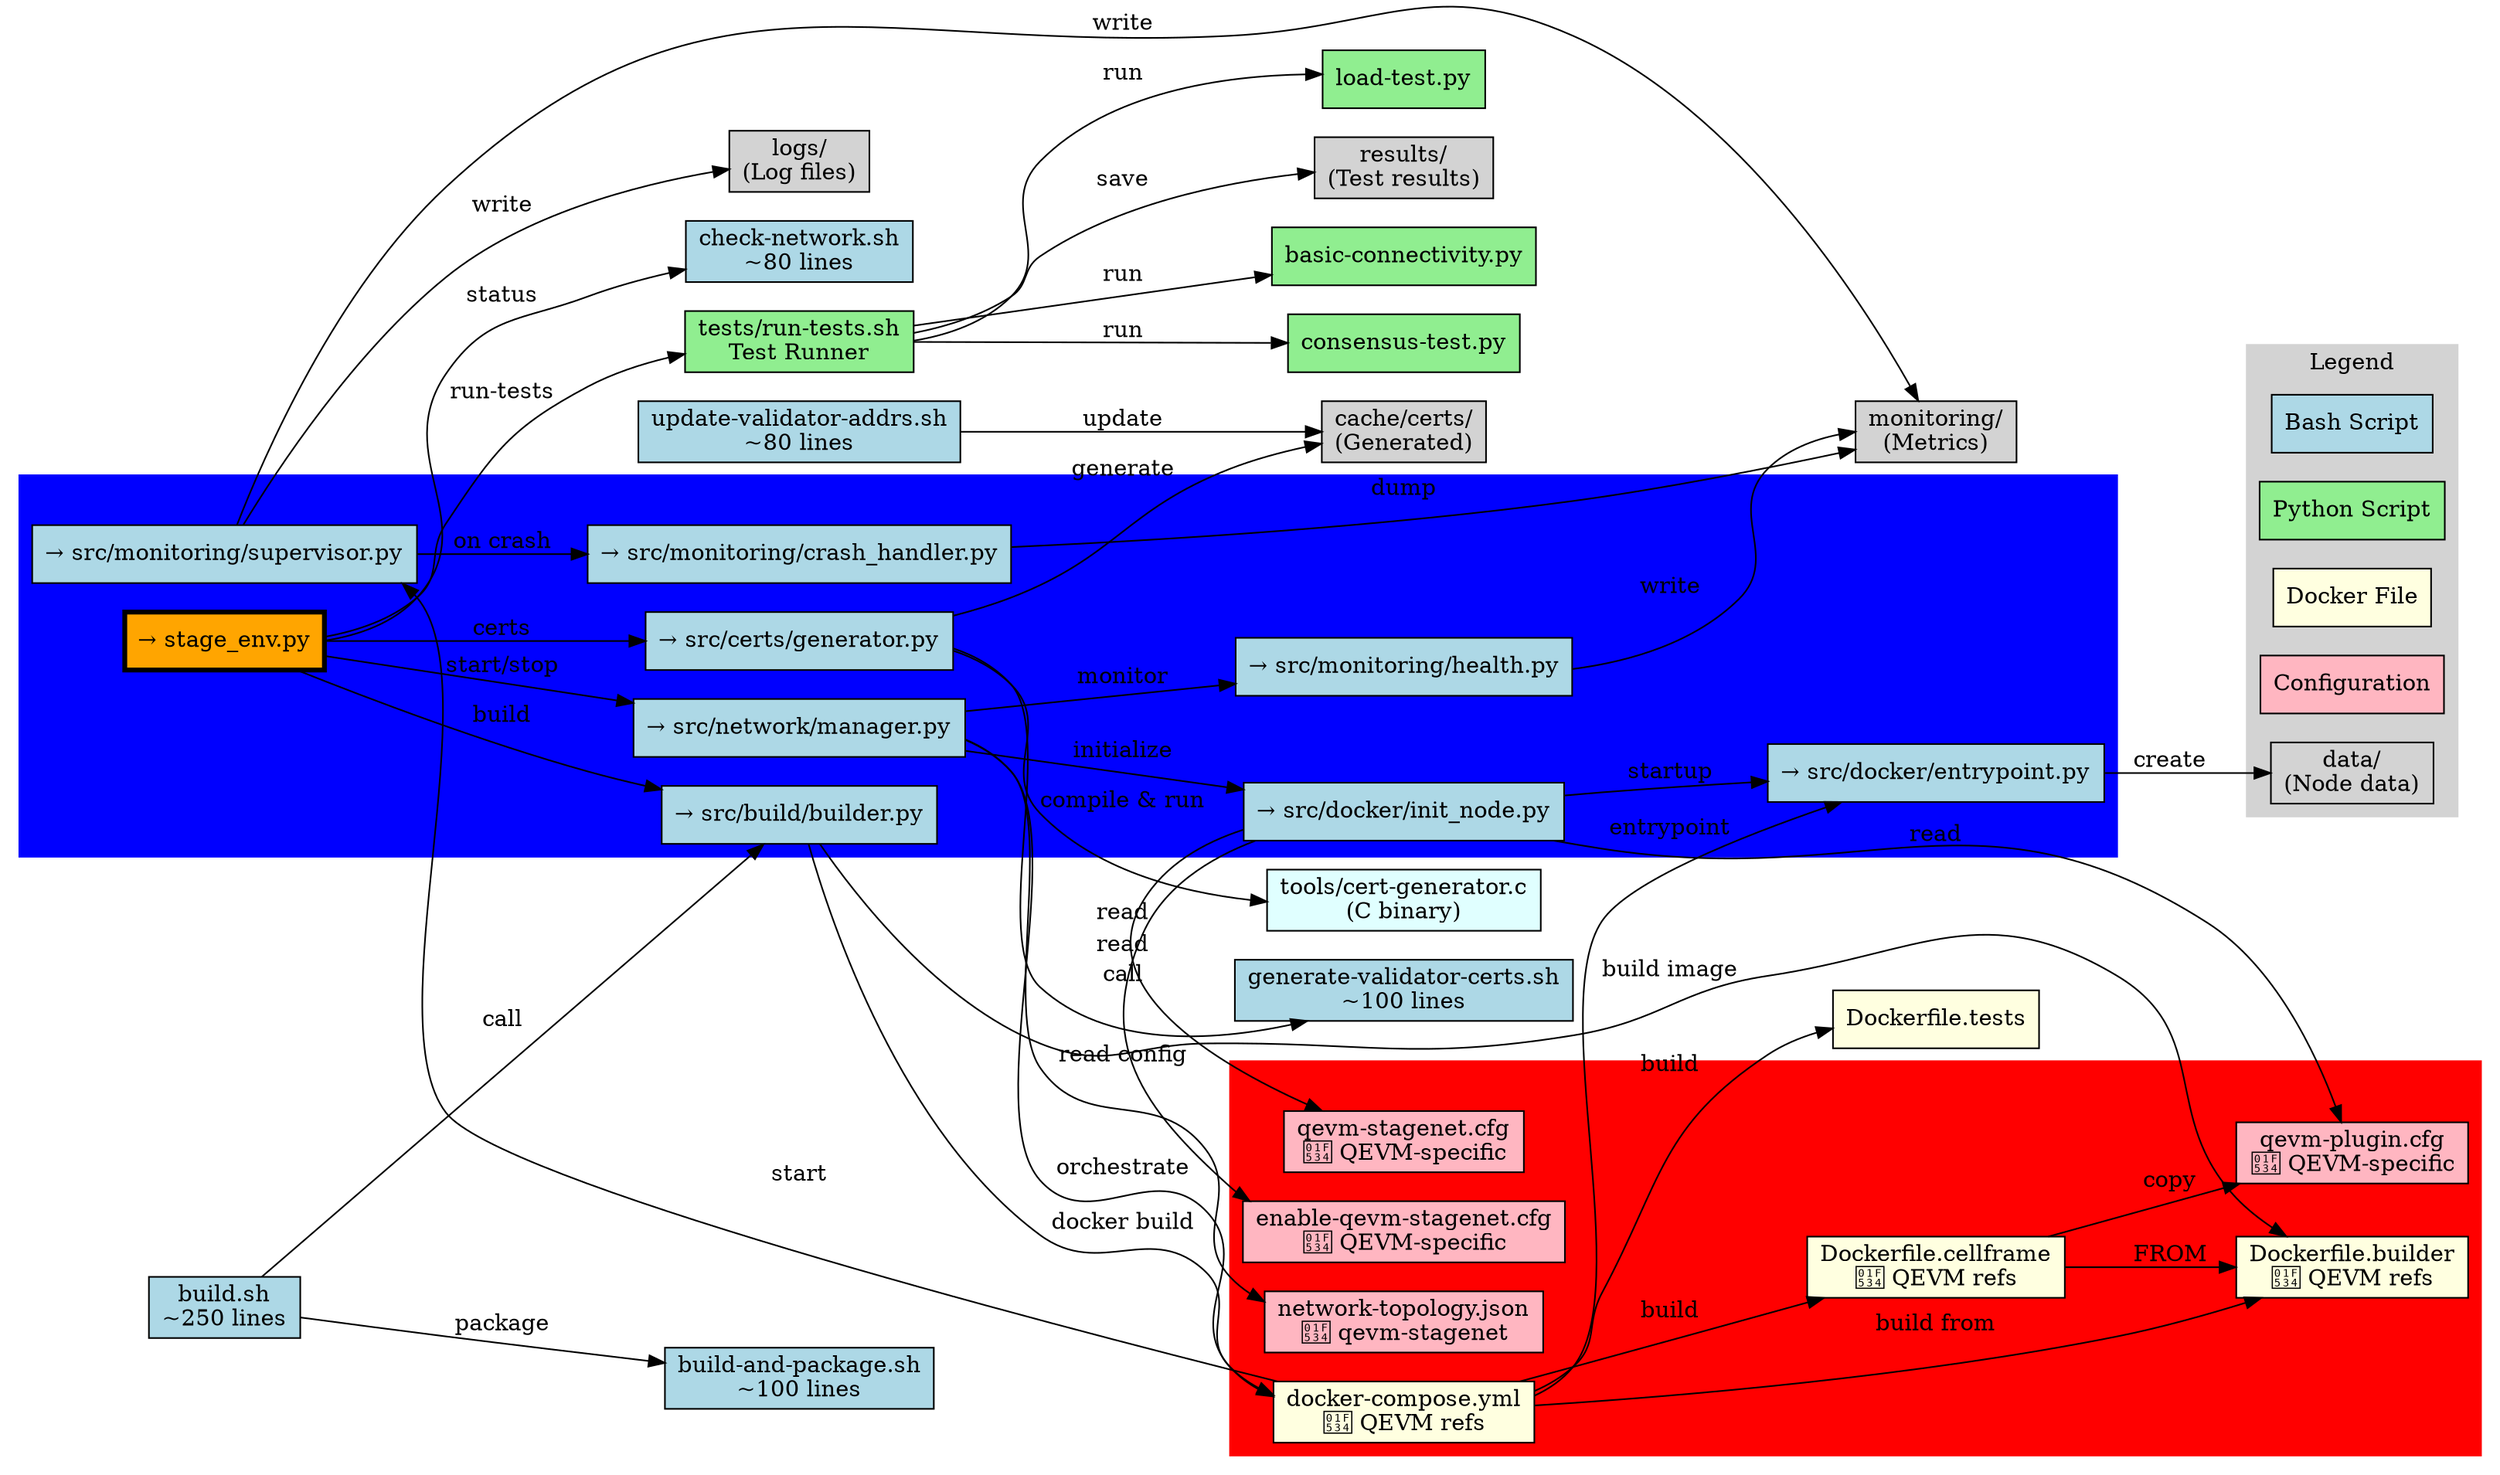 // Stage Environment Dependencies Graph
// Generated: 2025-10-19
// Purpose: Visualize current bash scripts and file dependencies

digraph stage_env_dependencies {
    rankdir=LR;
    node [shape=box, style=filled];
    
    // Color legend
    subgraph cluster_legend {
        label="Legend";
        style=filled;
        color=lightgrey;
        
        bash [fillcolor=lightblue, label="Bash Script"];
        python [fillcolor=lightgreen, label="Python Script"];
        docker [fillcolor=lightyellow, label="Docker File"];
        config [fillcolor=lightpink, label="Configuration"];
        data [fillcolor=lightgray, label="Data/Artifacts"];
    }
    
    // Main Entry Point
    e2e_ctl [fillcolor=orange, label="e2e_ctl.sh\n(Main Entry)\n~350 lines", penwidth=3];
    
    // Bash Scripts
    network_manager [fillcolor=lightblue, label="network-manager.sh\n~500 lines\n(Most Complex)"];
    build_manager [fillcolor=lightblue, label="build-manager.sh\n~300 lines"];
    init_node [fillcolor=lightblue, label="init-node.sh\n~200 lines"];
    node_supervisor [fillcolor=lightblue, label="node-supervisor.sh\n~200 lines"];
    crash_handler [fillcolor=lightblue, label="crash-handler.sh\n~150 lines"];
    health_check [fillcolor=lightblue, label="health-check.sh\n~100 lines"];
    docker_entrypoint [fillcolor=lightblue, label="docker-entrypoint.sh\n~100 lines"];
    update_validator [fillcolor=lightblue, label="update-validator-addrs.sh\n~80 lines"];
    generate_all_certs [fillcolor=lightblue, label="generate-all-certs.sh\n~150 lines"];
    generate_validator_certs [fillcolor=lightblue, label="generate-validator-certs.sh\n~100 lines"];
    build_sh [fillcolor=lightblue, label="build.sh\n~250 lines"];
    build_package [fillcolor=lightblue, label="build-and-package.sh\n~100 lines"];
    check_network [fillcolor=lightblue, label="check-network.sh\n~80 lines"];
    
    // Python Tests
    run_tests [fillcolor=lightgreen, label="tests/run-tests.sh\nTest Runner"];
    basic_connectivity [fillcolor=lightgreen, label="basic-connectivity.py"];
    consensus_test [fillcolor=lightgreen, label="consensus-test.py"];
    load_test [fillcolor=lightgreen, label="load-test.py"];
    
    // Docker Files
    docker_compose [fillcolor=lightyellow, label="docker-compose.yml\n🔴 QEVM refs"];
    dockerfile_builder [fillcolor=lightyellow, label="Dockerfile.builder\n🔴 QEVM refs"];
    dockerfile_cellframe [fillcolor=lightyellow, label="Dockerfile.cellframe\n🔴 QEVM refs"];
    dockerfile_tests [fillcolor=lightyellow, label="Dockerfile.tests"];
    
    // Configuration Files
    network_topology [fillcolor=lightpink, label="network-topology.json\n🔴 qevm-stagenet"];
    qevm_plugin_cfg [fillcolor=lightpink, label="qevm-plugin.cfg\n🔴 QEVM-specific"];
    qevm_stagenet_cfg [fillcolor=lightpink, label="qevm-stagenet.cfg\n🔴 QEVM-specific"];
    enable_qevm [fillcolor=lightpink, label="enable-qevm-stagenet.cfg\n🔴 QEVM-specific"];
    
    // Tools
    cert_generator_c [fillcolor=lightcyan, label="tools/cert-generator.c\n(C binary)"];
    
    // Data/Artifacts
    certs [fillcolor=lightgray, label="cache/certs/\n(Generated)"];
    data [fillcolor=lightgray, label="data/\n(Node data)"];
    logs [fillcolor=lightgray, label="logs/\n(Log files)"];
    monitoring [fillcolor=lightgray, label="monitoring/\n(Metrics)"];
    results [fillcolor=lightgray, label="results/\n(Test results)"];
    
    // Main Entry Point Dependencies
    e2e_ctl -> network_manager [label="start/stop"];
    e2e_ctl -> build_manager [label="build"];
    e2e_ctl -> generate_all_certs [label="certs"];
    e2e_ctl -> run_tests [label="run-tests"];
    e2e_ctl -> check_network [label="status"];
    
    // Network Manager Dependencies
    network_manager -> docker_compose [label="orchestrate"];
    network_manager -> init_node [label="initialize"];
    network_manager -> health_check [label="monitor"];
    network_manager -> network_topology [label="read config"];
    
    // Build Manager Dependencies
    build_manager -> dockerfile_builder [label="build image"];
    build_manager -> docker_compose [label="docker build"];
    
    // Certificate Generation
    generate_all_certs -> cert_generator_c [label="compile & run"];
    generate_all_certs -> generate_validator_certs [label="call"];
    generate_all_certs -> certs [label="generate"];
    
    // Node Initialization
    init_node -> docker_entrypoint [label="startup"];
    init_node -> qevm_plugin_cfg [label="read"];
    init_node -> qevm_stagenet_cfg [label="read"];
    init_node -> enable_qevm [label="read"];
    
    // Node Supervision
    node_supervisor -> crash_handler [label="on crash"];
    node_supervisor -> logs [label="write"];
    node_supervisor -> monitoring [label="write"];
    
    // Docker Compose Dependencies
    docker_compose -> dockerfile_cellframe [label="build"];
    docker_compose -> dockerfile_builder [label="build from"];
    docker_compose -> dockerfile_tests [label="build"];
    docker_compose -> docker_entrypoint [label="entrypoint"];
    docker_compose -> node_supervisor [label="start"];
    
    // Dockerfile Dependencies
    dockerfile_cellframe -> dockerfile_builder [label="FROM"];
    dockerfile_cellframe -> qevm_plugin_cfg [label="copy"];
    
    // Test Runner Dependencies
    run_tests -> basic_connectivity [label="run"];
    run_tests -> consensus_test [label="run"];
    run_tests -> load_test [label="run"];
    run_tests -> results [label="save"];
    
    // Build Alternative Entry
    build_sh -> build_manager [label="call"];
    build_sh -> build_package [label="package"];
    
    // Data Flow
    docker_entrypoint -> data [label="create"];
    health_check -> monitoring [label="write"];
    crash_handler -> monitoring [label="dump"];
    update_validator -> certs [label="update"];
    
    // QEVM Problem Indicators
    subgraph cluster_qevm_problems {
        label="🔴 QEVM-Specific Files (278 refs)";
        style=filled;
        color=red;
        fontcolor=red;
        
        qevm_plugin_cfg;
        qevm_stagenet_cfg;
        enable_qevm;
        network_topology;
        docker_compose;
        dockerfile_builder;
        dockerfile_cellframe;
    }
    
    // Migration Targets
    subgraph cluster_migration {
        label="🔄 Migration to Python";
        style=filled;
        color=blue;
        fontcolor=blue;
        
        e2e_ctl [label="→ stage_env.py"];
        network_manager [label="→ src/network/manager.py"];
        build_manager [label="→ src/build/builder.py"];
        generate_all_certs [label="→ src/certs/generator.py"];
        node_supervisor [label="→ src/monitoring/supervisor.py"];
        health_check [label="→ src/monitoring/health.py"];
        crash_handler [label="→ src/monitoring/crash_handler.py"];
        init_node [label="→ src/docker/init_node.py"];
        docker_entrypoint [label="→ src/docker/entrypoint.py"];
    }
}

